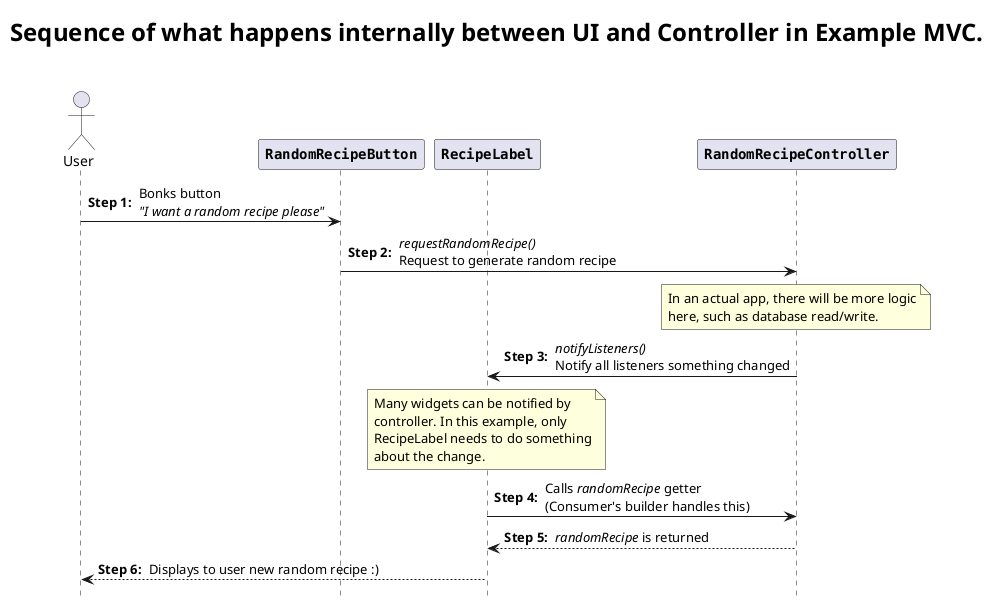 @startuml
autonumber "<b>Step 0: "
hide footbox
skinparam titleFontSize 24
skinparam participantFontName Monospaced
skinparam participantFontStyle bold

title Sequence of what happens internally between UI and Controller in Example MVC.\n

actor User
participant "RandomRecipeButton" as button
participant "RecipeLabel" as label
participant "RandomRecipeController" as controller

User -> button: Bonks button\n<i>"I want a random recipe please"
button -> controller : <i>requestRandomRecipe()</i>\nRequest to generate random recipe

note over controller: In an actual app, there will be more logic\nhere, such as database read/write.

controller -> label  : <i>notifyListeners()</i>\nNotify all listeners something changed

note over label: Many widgets can be notified by\ncontroller. In this example, only\nRecipeLabel needs to do something\nabout the change.

label -> controller  : Calls <i>randomRecipe</i> getter\n(Consumer's builder handles this)
controller --> label : <i>randomRecipe</i> is returned
label --> User       : Displays to user new random recipe :)
@enduml